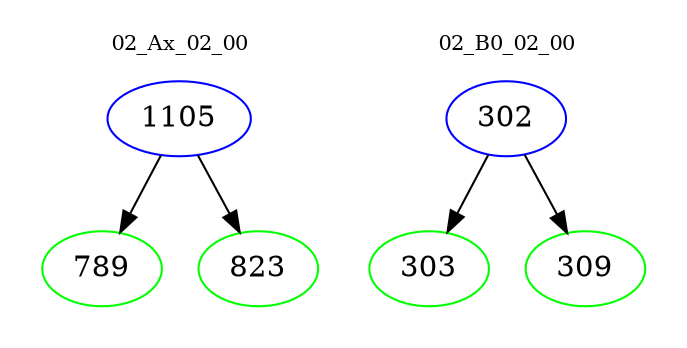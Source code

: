 digraph{
subgraph cluster_0 {
color = white
label = "02_Ax_02_00";
fontsize=10;
T0_1105 [label="1105", color="blue"]
T0_1105 -> T0_789 [color="black"]
T0_789 [label="789", color="green"]
T0_1105 -> T0_823 [color="black"]
T0_823 [label="823", color="green"]
}
subgraph cluster_1 {
color = white
label = "02_B0_02_00";
fontsize=10;
T1_302 [label="302", color="blue"]
T1_302 -> T1_303 [color="black"]
T1_303 [label="303", color="green"]
T1_302 -> T1_309 [color="black"]
T1_309 [label="309", color="green"]
}
}
